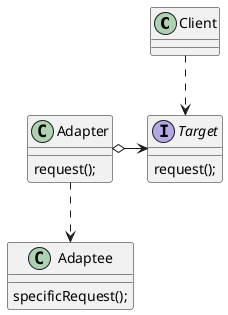 @startuml Adapter

class Client {
}

interface Target {
  {method} request();
}

class Adapter {
  {method} request();
}

class Adaptee {
  {method} specificRequest();
}

Client ..> Target
Adapter o-> Target
Adapter ..> Adaptee

@enduml